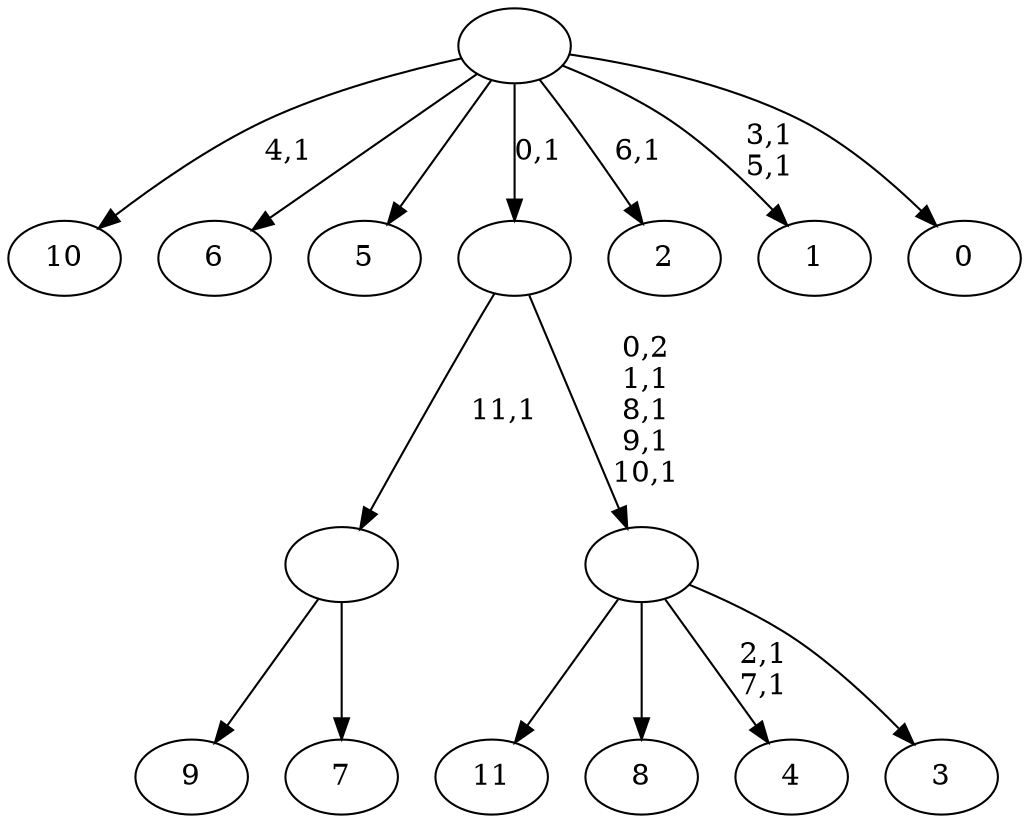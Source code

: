 digraph T {
	24 [label="11"]
	23 [label="10"]
	21 [label="9"]
	20 [label="8"]
	19 [label="7"]
	18 [label=""]
	17 [label="6"]
	16 [label="5"]
	15 [label="4"]
	12 [label="3"]
	11 [label=""]
	7 [label=""]
	6 [label="2"]
	4 [label="1"]
	1 [label="0"]
	0 [label=""]
	18 -> 21 [label=""]
	18 -> 19 [label=""]
	11 -> 15 [label="2,1\n7,1"]
	11 -> 24 [label=""]
	11 -> 20 [label=""]
	11 -> 12 [label=""]
	7 -> 11 [label="0,2\n1,1\n8,1\n9,1\n10,1"]
	7 -> 18 [label="11,1"]
	0 -> 4 [label="3,1\n5,1"]
	0 -> 6 [label="6,1"]
	0 -> 23 [label="4,1"]
	0 -> 17 [label=""]
	0 -> 16 [label=""]
	0 -> 7 [label="0,1"]
	0 -> 1 [label=""]
}
